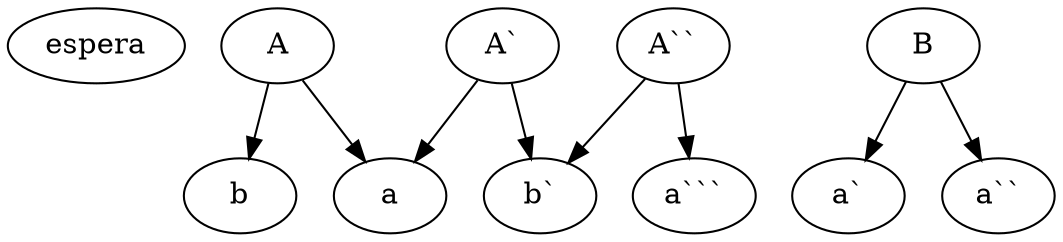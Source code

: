 strict digraph "" {
	espera;
	A -> a;
	A -> b;
	"A`" -> a;
	"A`" -> "b`";
	B -> "a`";
	B -> "a``";
	"A``" -> "b`";
	"A``" -> "a```";
}
